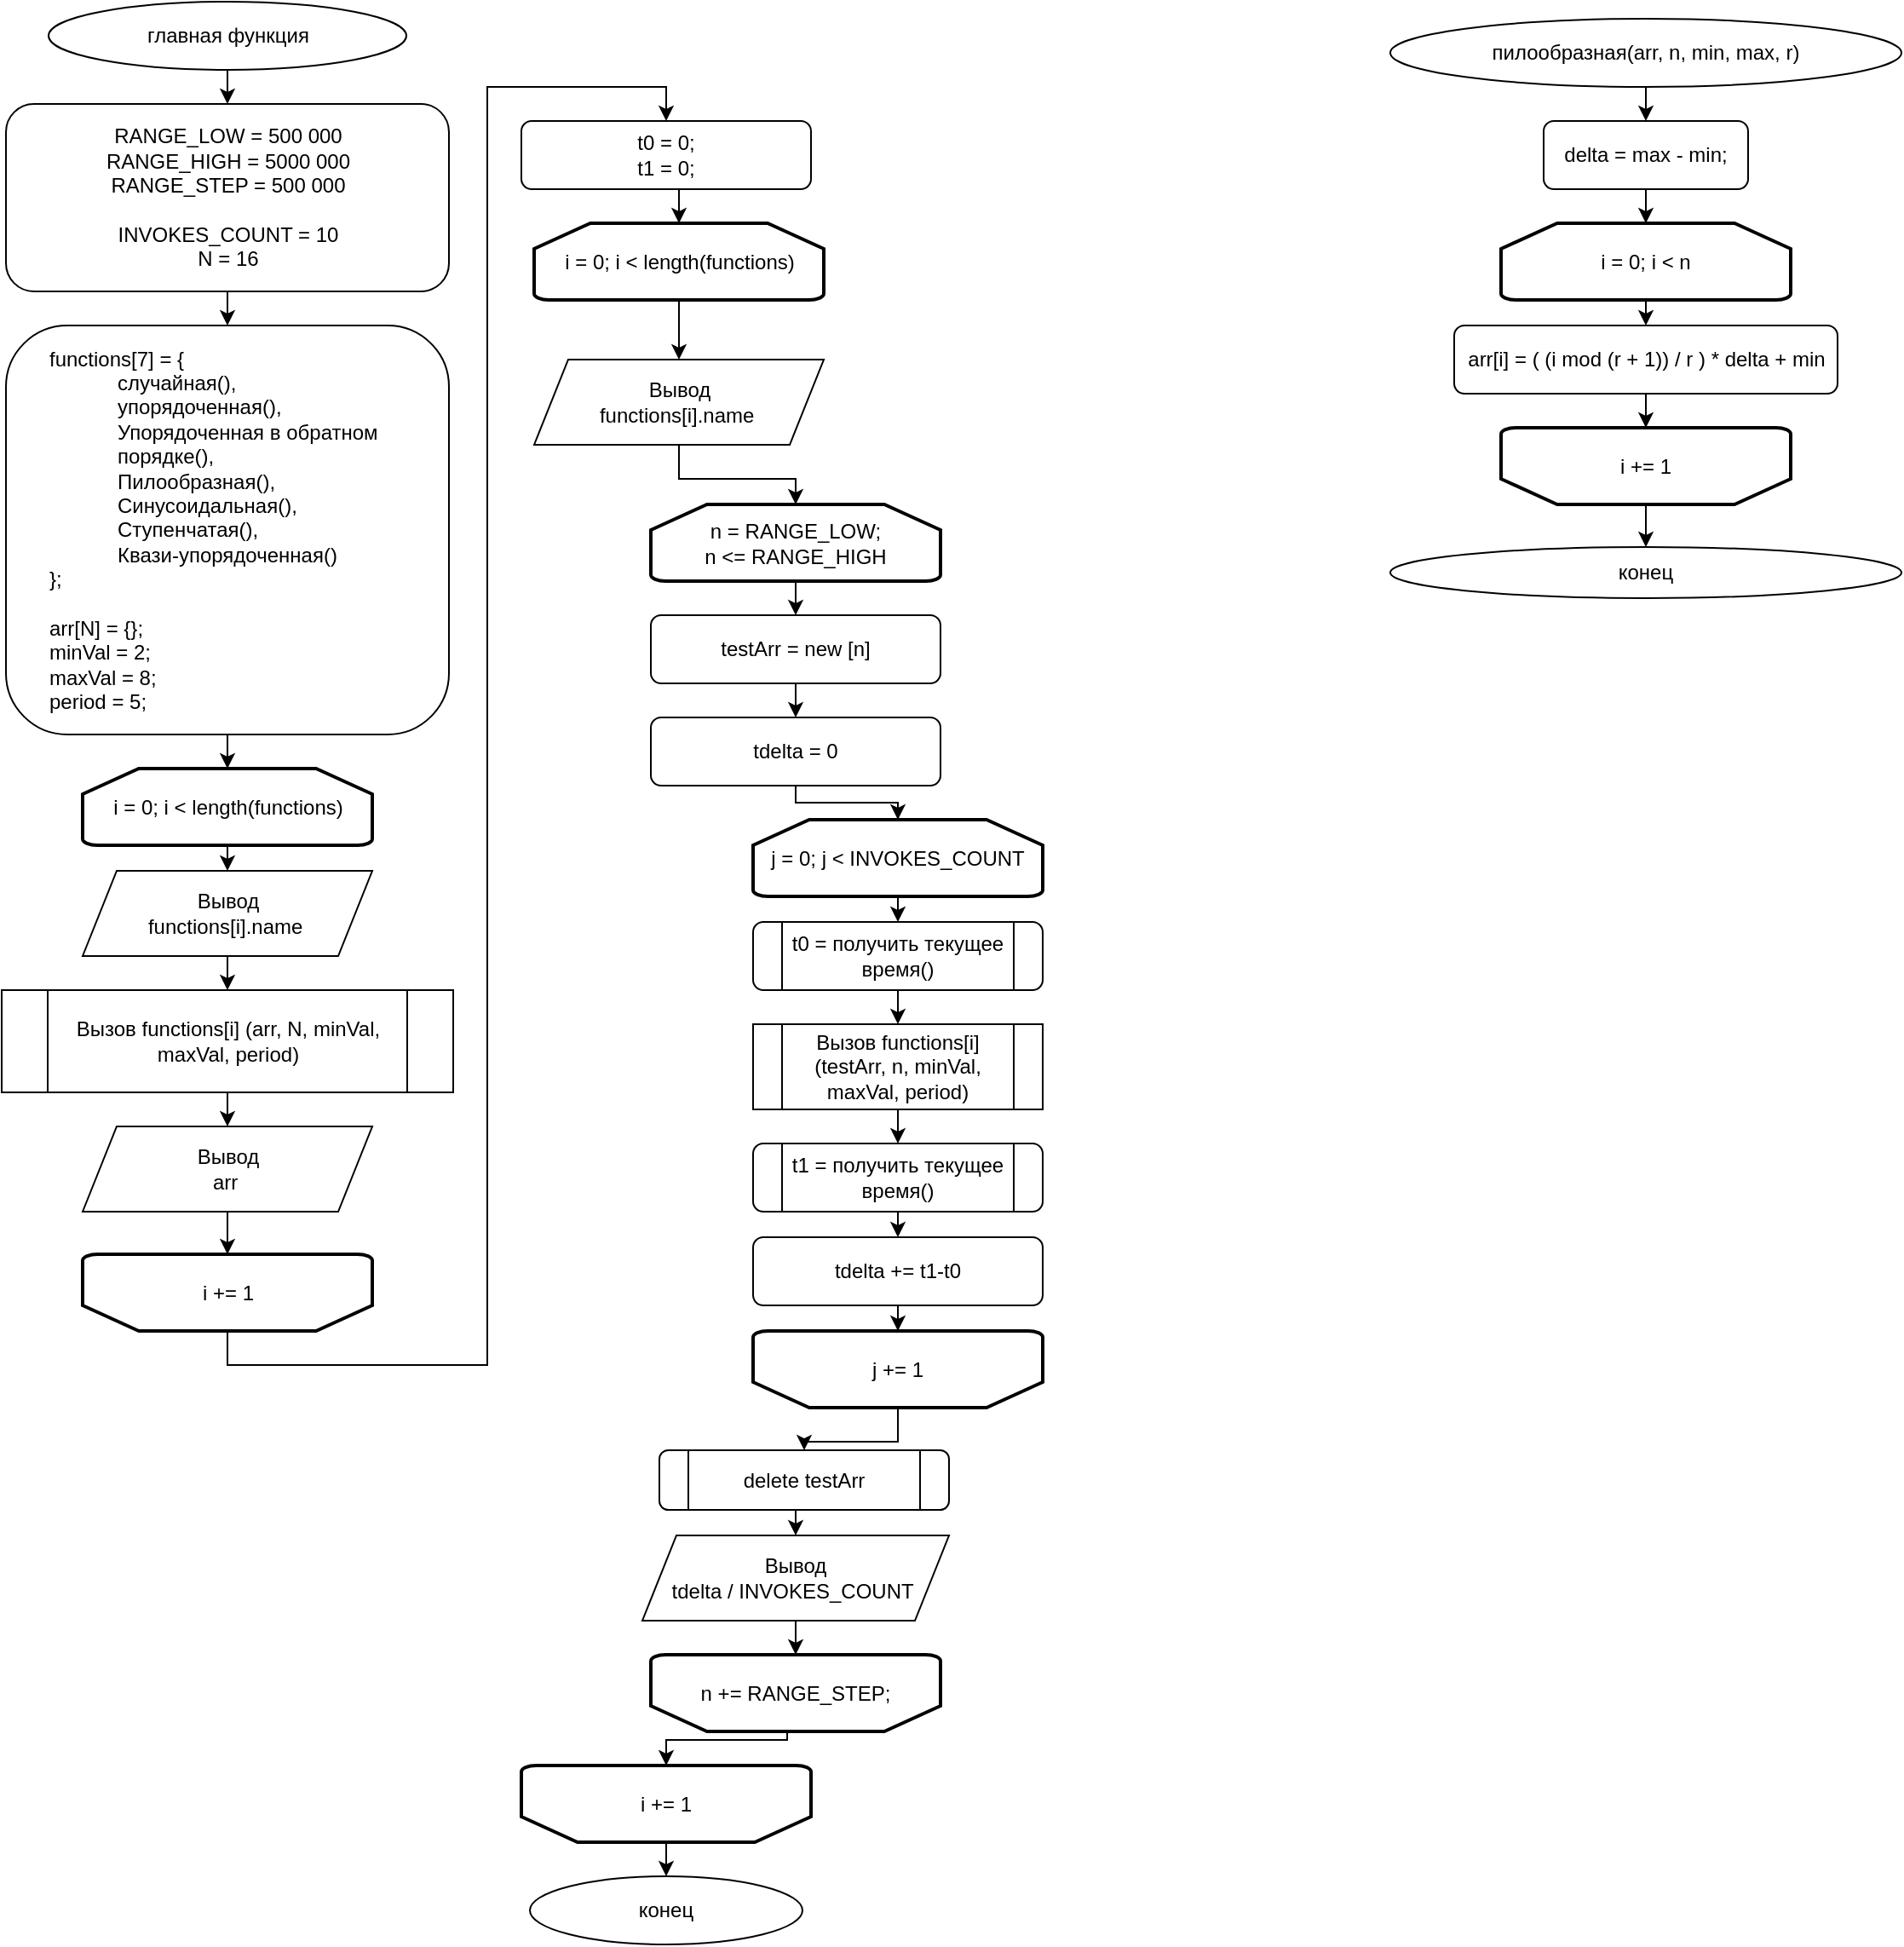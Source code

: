 <mxfile version="20.3.0" type="device"><diagram id="C5RBs43oDa-KdzZeNtuy" name="Page-1"><mxGraphModel dx="1422" dy="762" grid="1" gridSize="10" guides="1" tooltips="1" connect="1" arrows="1" fold="1" page="1" pageScale="1" pageWidth="827" pageHeight="1169" math="0" shadow="0"><root><mxCell id="WIyWlLk6GJQsqaUBKTNV-0"/><mxCell id="WIyWlLk6GJQsqaUBKTNV-1" parent="WIyWlLk6GJQsqaUBKTNV-0"/><mxCell id="ewZsLlvR3wnJiZSL5r6A-36" style="edgeStyle=orthogonalEdgeStyle;rounded=0;orthogonalLoop=1;jettySize=auto;html=1;exitX=0.5;exitY=1;exitDx=0;exitDy=0;entryX=0.5;entryY=0;entryDx=0;entryDy=0;" edge="1" parent="WIyWlLk6GJQsqaUBKTNV-1" source="ewZsLlvR3wnJiZSL5r6A-0" target="ewZsLlvR3wnJiZSL5r6A-11"><mxGeometry relative="1" as="geometry"/></mxCell><mxCell id="ewZsLlvR3wnJiZSL5r6A-0" value="главная функция" style="ellipse;whiteSpace=wrap;html=1;" vertex="1" parent="WIyWlLk6GJQsqaUBKTNV-1"><mxGeometry x="92.5" y="20" width="210" height="40" as="geometry"/></mxCell><mxCell id="ewZsLlvR3wnJiZSL5r6A-38" style="edgeStyle=orthogonalEdgeStyle;rounded=0;orthogonalLoop=1;jettySize=auto;html=1;exitX=0.5;exitY=1;exitDx=0;exitDy=0;entryX=0.5;entryY=0;entryDx=0;entryDy=0;entryPerimeter=0;" edge="1" parent="WIyWlLk6GJQsqaUBKTNV-1" source="ewZsLlvR3wnJiZSL5r6A-2" target="ewZsLlvR3wnJiZSL5r6A-20"><mxGeometry relative="1" as="geometry"/></mxCell><mxCell id="ewZsLlvR3wnJiZSL5r6A-2" value="functions[7] = {&lt;br&gt;&lt;blockquote style=&quot;margin: 0 0 0 40px; border: none; padding: 0px;&quot;&gt;случайная(),&lt;br&gt;упорядоченная(),&lt;br&gt;Упорядоченная в обратном порядке(),&lt;br&gt;Пилообразная(),&lt;br&gt;Синусоидальная(),&lt;br&gt;Ступенчатая(),&lt;br&gt;Квази-упорядоченная()&lt;/blockquote&gt;};&lt;br&gt;&lt;br&gt;arr[N] = {};&lt;br&gt;minVal = 2;&lt;br&gt;maxVal = 8;&lt;br&gt;period = 5;" style="rounded=1;whiteSpace=wrap;html=1;align=left;spacingLeft=23;" vertex="1" parent="WIyWlLk6GJQsqaUBKTNV-1"><mxGeometry x="67.5" y="210" width="260" height="240" as="geometry"/></mxCell><mxCell id="ewZsLlvR3wnJiZSL5r6A-40" style="edgeStyle=orthogonalEdgeStyle;rounded=0;orthogonalLoop=1;jettySize=auto;html=1;exitX=0.5;exitY=1;exitDx=0;exitDy=0;entryX=0.5;entryY=0;entryDx=0;entryDy=0;" edge="1" parent="WIyWlLk6GJQsqaUBKTNV-1" source="ewZsLlvR3wnJiZSL5r6A-4" target="ewZsLlvR3wnJiZSL5r6A-6"><mxGeometry relative="1" as="geometry"/></mxCell><mxCell id="ewZsLlvR3wnJiZSL5r6A-4" value="Вывод&lt;br&gt;functions[i].name&amp;nbsp;" style="shape=parallelogram;perimeter=parallelogramPerimeter;whiteSpace=wrap;html=1;fixedSize=1;" vertex="1" parent="WIyWlLk6GJQsqaUBKTNV-1"><mxGeometry x="112.5" y="530" width="170" height="50" as="geometry"/></mxCell><mxCell id="ewZsLlvR3wnJiZSL5r6A-41" style="edgeStyle=orthogonalEdgeStyle;rounded=0;orthogonalLoop=1;jettySize=auto;html=1;exitX=0.5;exitY=1;exitDx=0;exitDy=0;entryX=0.5;entryY=0;entryDx=0;entryDy=0;" edge="1" parent="WIyWlLk6GJQsqaUBKTNV-1" source="ewZsLlvR3wnJiZSL5r6A-6" target="ewZsLlvR3wnJiZSL5r6A-9"><mxGeometry relative="1" as="geometry"/></mxCell><mxCell id="ewZsLlvR3wnJiZSL5r6A-6" value="Вызов functions[i] (arr, N, minVal, maxVal, period)" style="shape=process;whiteSpace=wrap;html=1;backgroundOutline=1;" vertex="1" parent="WIyWlLk6GJQsqaUBKTNV-1"><mxGeometry x="65" y="600" width="265" height="60" as="geometry"/></mxCell><mxCell id="ewZsLlvR3wnJiZSL5r6A-42" style="edgeStyle=orthogonalEdgeStyle;rounded=0;orthogonalLoop=1;jettySize=auto;html=1;exitX=0.5;exitY=1;exitDx=0;exitDy=0;entryX=0.5;entryY=1;entryDx=0;entryDy=0;entryPerimeter=0;" edge="1" parent="WIyWlLk6GJQsqaUBKTNV-1" source="ewZsLlvR3wnJiZSL5r6A-9" target="ewZsLlvR3wnJiZSL5r6A-21"><mxGeometry relative="1" as="geometry"/></mxCell><mxCell id="ewZsLlvR3wnJiZSL5r6A-9" value="Вывод&lt;br&gt;arr&amp;nbsp;" style="shape=parallelogram;perimeter=parallelogramPerimeter;whiteSpace=wrap;html=1;fixedSize=1;" vertex="1" parent="WIyWlLk6GJQsqaUBKTNV-1"><mxGeometry x="112.5" y="680" width="170" height="50" as="geometry"/></mxCell><mxCell id="ewZsLlvR3wnJiZSL5r6A-44" style="edgeStyle=orthogonalEdgeStyle;rounded=0;orthogonalLoop=1;jettySize=auto;html=1;exitX=0.5;exitY=1;exitDx=0;exitDy=0;entryX=0.5;entryY=0;entryDx=0;entryDy=0;entryPerimeter=0;" edge="1" parent="WIyWlLk6GJQsqaUBKTNV-1" source="ewZsLlvR3wnJiZSL5r6A-10" target="ewZsLlvR3wnJiZSL5r6A-24"><mxGeometry relative="1" as="geometry"/></mxCell><mxCell id="ewZsLlvR3wnJiZSL5r6A-10" value="t0 = 0;&lt;br&gt;t1 = 0;" style="rounded=1;whiteSpace=wrap;html=1;" vertex="1" parent="WIyWlLk6GJQsqaUBKTNV-1"><mxGeometry x="370" y="90" width="170" height="40" as="geometry"/></mxCell><mxCell id="ewZsLlvR3wnJiZSL5r6A-37" style="edgeStyle=orthogonalEdgeStyle;rounded=0;orthogonalLoop=1;jettySize=auto;html=1;exitX=0.5;exitY=1;exitDx=0;exitDy=0;entryX=0.5;entryY=0;entryDx=0;entryDy=0;" edge="1" parent="WIyWlLk6GJQsqaUBKTNV-1" source="ewZsLlvR3wnJiZSL5r6A-11" target="ewZsLlvR3wnJiZSL5r6A-2"><mxGeometry relative="1" as="geometry"/></mxCell><mxCell id="ewZsLlvR3wnJiZSL5r6A-11" value="RANGE_LOW = 500 000&lt;br&gt;RANGE_HIGH = 5000 000&lt;br&gt;RANGE_STEP = 500 000&lt;br&gt;&lt;br&gt;INVOKES_COUNT = 10&lt;br&gt;N = 16" style="rounded=1;whiteSpace=wrap;html=1;" vertex="1" parent="WIyWlLk6GJQsqaUBKTNV-1"><mxGeometry x="67.5" y="80" width="260" height="110" as="geometry"/></mxCell><mxCell id="ewZsLlvR3wnJiZSL5r6A-46" style="edgeStyle=orthogonalEdgeStyle;rounded=0;orthogonalLoop=1;jettySize=auto;html=1;exitX=0.5;exitY=1;exitDx=0;exitDy=0;entryX=0.5;entryY=0;entryDx=0;entryDy=0;entryPerimeter=0;" edge="1" parent="WIyWlLk6GJQsqaUBKTNV-1" source="ewZsLlvR3wnJiZSL5r6A-14" target="ewZsLlvR3wnJiZSL5r6A-22"><mxGeometry relative="1" as="geometry"/></mxCell><mxCell id="ewZsLlvR3wnJiZSL5r6A-14" value="Вывод&lt;br&gt;functions[i].name&amp;nbsp;" style="shape=parallelogram;perimeter=parallelogramPerimeter;whiteSpace=wrap;html=1;fixedSize=1;" vertex="1" parent="WIyWlLk6GJQsqaUBKTNV-1"><mxGeometry x="377.5" y="230" width="170" height="50" as="geometry"/></mxCell><mxCell id="ewZsLlvR3wnJiZSL5r6A-39" style="edgeStyle=orthogonalEdgeStyle;rounded=0;orthogonalLoop=1;jettySize=auto;html=1;exitX=0.5;exitY=1;exitDx=0;exitDy=0;exitPerimeter=0;entryX=0.5;entryY=0;entryDx=0;entryDy=0;" edge="1" parent="WIyWlLk6GJQsqaUBKTNV-1" source="ewZsLlvR3wnJiZSL5r6A-20" target="ewZsLlvR3wnJiZSL5r6A-4"><mxGeometry relative="1" as="geometry"/></mxCell><mxCell id="ewZsLlvR3wnJiZSL5r6A-20" value="i = 0; i &amp;lt; length(functions)" style="strokeWidth=2;html=1;shape=mxgraph.flowchart.loop_limit;whiteSpace=wrap;rounded=1;verticalAlign=middle;shadow=0;flipV=0;" vertex="1" parent="WIyWlLk6GJQsqaUBKTNV-1"><mxGeometry x="112.5" y="470" width="170" height="45" as="geometry"/></mxCell><mxCell id="ewZsLlvR3wnJiZSL5r6A-43" style="edgeStyle=orthogonalEdgeStyle;rounded=0;orthogonalLoop=1;jettySize=auto;html=1;exitX=0.5;exitY=0;exitDx=0;exitDy=0;exitPerimeter=0;entryX=0.5;entryY=0;entryDx=0;entryDy=0;" edge="1" parent="WIyWlLk6GJQsqaUBKTNV-1" source="ewZsLlvR3wnJiZSL5r6A-21" target="ewZsLlvR3wnJiZSL5r6A-10"><mxGeometry relative="1" as="geometry"><Array as="points"><mxPoint x="198" y="820"/><mxPoint x="350" y="820"/><mxPoint x="350" y="70"/><mxPoint x="455" y="70"/></Array></mxGeometry></mxCell><mxCell id="ewZsLlvR3wnJiZSL5r6A-21" value="i += 1" style="strokeWidth=2;html=1;shape=mxgraph.flowchart.loop_limit;whiteSpace=wrap;rounded=1;verticalAlign=middle;shadow=0;flipV=1;" vertex="1" parent="WIyWlLk6GJQsqaUBKTNV-1"><mxGeometry x="112.5" y="755" width="170" height="45" as="geometry"/></mxCell><mxCell id="ewZsLlvR3wnJiZSL5r6A-47" style="edgeStyle=orthogonalEdgeStyle;rounded=0;orthogonalLoop=1;jettySize=auto;html=1;exitX=0.5;exitY=1;exitDx=0;exitDy=0;exitPerimeter=0;entryX=0.5;entryY=0;entryDx=0;entryDy=0;" edge="1" parent="WIyWlLk6GJQsqaUBKTNV-1" source="ewZsLlvR3wnJiZSL5r6A-22" target="ewZsLlvR3wnJiZSL5r6A-26"><mxGeometry relative="1" as="geometry"/></mxCell><mxCell id="ewZsLlvR3wnJiZSL5r6A-22" value="n = RANGE_LOW; &lt;br&gt;n &amp;lt;= RANGE_HIGH" style="strokeWidth=2;html=1;shape=mxgraph.flowchart.loop_limit;whiteSpace=wrap;rounded=1;verticalAlign=middle;shadow=0;flipV=0;" vertex="1" parent="WIyWlLk6GJQsqaUBKTNV-1"><mxGeometry x="446" y="315" width="170" height="45" as="geometry"/></mxCell><mxCell id="ewZsLlvR3wnJiZSL5r6A-58" style="edgeStyle=orthogonalEdgeStyle;rounded=0;orthogonalLoop=1;jettySize=auto;html=1;exitX=0.5;exitY=0;exitDx=0;exitDy=0;exitPerimeter=0;entryX=0.5;entryY=1;entryDx=0;entryDy=0;entryPerimeter=0;" edge="1" parent="WIyWlLk6GJQsqaUBKTNV-1" source="ewZsLlvR3wnJiZSL5r6A-23" target="ewZsLlvR3wnJiZSL5r6A-25"><mxGeometry relative="1" as="geometry"><Array as="points"><mxPoint x="526" y="1035"/><mxPoint x="526" y="1040"/><mxPoint x="455" y="1040"/></Array></mxGeometry></mxCell><mxCell id="ewZsLlvR3wnJiZSL5r6A-23" value="n += RANGE_STEP;" style="strokeWidth=2;html=1;shape=mxgraph.flowchart.loop_limit;whiteSpace=wrap;rounded=1;verticalAlign=middle;shadow=0;flipV=1;" vertex="1" parent="WIyWlLk6GJQsqaUBKTNV-1"><mxGeometry x="446" y="990" width="170" height="45" as="geometry"/></mxCell><mxCell id="ewZsLlvR3wnJiZSL5r6A-45" style="edgeStyle=orthogonalEdgeStyle;rounded=0;orthogonalLoop=1;jettySize=auto;html=1;exitX=0.5;exitY=1;exitDx=0;exitDy=0;exitPerimeter=0;entryX=0.5;entryY=0;entryDx=0;entryDy=0;" edge="1" parent="WIyWlLk6GJQsqaUBKTNV-1" source="ewZsLlvR3wnJiZSL5r6A-24" target="ewZsLlvR3wnJiZSL5r6A-14"><mxGeometry relative="1" as="geometry"/></mxCell><mxCell id="ewZsLlvR3wnJiZSL5r6A-24" value="i = 0; i &amp;lt; length(functions)" style="strokeWidth=2;html=1;shape=mxgraph.flowchart.loop_limit;whiteSpace=wrap;rounded=1;verticalAlign=middle;shadow=0;flipV=0;" vertex="1" parent="WIyWlLk6GJQsqaUBKTNV-1"><mxGeometry x="377.5" y="150" width="170" height="45" as="geometry"/></mxCell><mxCell id="ewZsLlvR3wnJiZSL5r6A-62" style="edgeStyle=orthogonalEdgeStyle;rounded=0;orthogonalLoop=1;jettySize=auto;html=1;exitX=0.5;exitY=0;exitDx=0;exitDy=0;exitPerimeter=0;entryX=0.5;entryY=0;entryDx=0;entryDy=0;" edge="1" parent="WIyWlLk6GJQsqaUBKTNV-1" source="ewZsLlvR3wnJiZSL5r6A-25" target="ewZsLlvR3wnJiZSL5r6A-60"><mxGeometry relative="1" as="geometry"/></mxCell><mxCell id="ewZsLlvR3wnJiZSL5r6A-25" value="i += 1" style="strokeWidth=2;html=1;shape=mxgraph.flowchart.loop_limit;whiteSpace=wrap;rounded=1;verticalAlign=middle;shadow=0;flipV=1;" vertex="1" parent="WIyWlLk6GJQsqaUBKTNV-1"><mxGeometry x="370" y="1055" width="170" height="45" as="geometry"/></mxCell><mxCell id="ewZsLlvR3wnJiZSL5r6A-48" style="edgeStyle=orthogonalEdgeStyle;rounded=0;orthogonalLoop=1;jettySize=auto;html=1;exitX=0.5;exitY=1;exitDx=0;exitDy=0;entryX=0.5;entryY=0;entryDx=0;entryDy=0;" edge="1" parent="WIyWlLk6GJQsqaUBKTNV-1" source="ewZsLlvR3wnJiZSL5r6A-26" target="ewZsLlvR3wnJiZSL5r6A-30"><mxGeometry relative="1" as="geometry"/></mxCell><mxCell id="ewZsLlvR3wnJiZSL5r6A-26" value="testArr = new [n]" style="rounded=1;whiteSpace=wrap;html=1;shadow=0;" vertex="1" parent="WIyWlLk6GJQsqaUBKTNV-1"><mxGeometry x="446" y="380" width="170" height="40" as="geometry"/></mxCell><mxCell id="ewZsLlvR3wnJiZSL5r6A-56" style="edgeStyle=orthogonalEdgeStyle;rounded=0;orthogonalLoop=1;jettySize=auto;html=1;exitX=0.5;exitY=1;exitDx=0;exitDy=0;entryX=0.5;entryY=0;entryDx=0;entryDy=0;" edge="1" parent="WIyWlLk6GJQsqaUBKTNV-1" source="ewZsLlvR3wnJiZSL5r6A-27" target="ewZsLlvR3wnJiZSL5r6A-34"><mxGeometry relative="1" as="geometry"/></mxCell><mxCell id="ewZsLlvR3wnJiZSL5r6A-27" value="delete testArr" style="shape=process;whiteSpace=wrap;html=1;backgroundOutline=1;rounded=1;shadow=0;" vertex="1" parent="WIyWlLk6GJQsqaUBKTNV-1"><mxGeometry x="451" y="870" width="170" height="35" as="geometry"/></mxCell><mxCell id="ewZsLlvR3wnJiZSL5r6A-50" style="edgeStyle=orthogonalEdgeStyle;rounded=0;orthogonalLoop=1;jettySize=auto;html=1;exitX=0.5;exitY=1;exitDx=0;exitDy=0;exitPerimeter=0;entryX=0.5;entryY=0;entryDx=0;entryDy=0;" edge="1" parent="WIyWlLk6GJQsqaUBKTNV-1" source="ewZsLlvR3wnJiZSL5r6A-28" target="ewZsLlvR3wnJiZSL5r6A-31"><mxGeometry relative="1" as="geometry"/></mxCell><mxCell id="ewZsLlvR3wnJiZSL5r6A-28" value="j = 0; j &amp;lt; INVOKES_COUNT" style="strokeWidth=2;html=1;shape=mxgraph.flowchart.loop_limit;whiteSpace=wrap;rounded=1;verticalAlign=middle;shadow=0;flipV=0;" vertex="1" parent="WIyWlLk6GJQsqaUBKTNV-1"><mxGeometry x="506" y="500" width="170" height="45" as="geometry"/></mxCell><mxCell id="ewZsLlvR3wnJiZSL5r6A-55" style="edgeStyle=orthogonalEdgeStyle;rounded=0;orthogonalLoop=1;jettySize=auto;html=1;exitX=0.5;exitY=0;exitDx=0;exitDy=0;exitPerimeter=0;entryX=0.5;entryY=0;entryDx=0;entryDy=0;" edge="1" parent="WIyWlLk6GJQsqaUBKTNV-1" source="ewZsLlvR3wnJiZSL5r6A-29" target="ewZsLlvR3wnJiZSL5r6A-27"><mxGeometry relative="1" as="geometry"/></mxCell><mxCell id="ewZsLlvR3wnJiZSL5r6A-29" value="j += 1" style="strokeWidth=2;html=1;shape=mxgraph.flowchart.loop_limit;whiteSpace=wrap;rounded=1;verticalAlign=middle;shadow=0;flipV=1;" vertex="1" parent="WIyWlLk6GJQsqaUBKTNV-1"><mxGeometry x="506" y="800" width="170" height="45" as="geometry"/></mxCell><mxCell id="ewZsLlvR3wnJiZSL5r6A-49" style="edgeStyle=orthogonalEdgeStyle;rounded=0;orthogonalLoop=1;jettySize=auto;html=1;exitX=0.5;exitY=1;exitDx=0;exitDy=0;entryX=0.5;entryY=0;entryDx=0;entryDy=0;entryPerimeter=0;" edge="1" parent="WIyWlLk6GJQsqaUBKTNV-1" source="ewZsLlvR3wnJiZSL5r6A-30" target="ewZsLlvR3wnJiZSL5r6A-28"><mxGeometry relative="1" as="geometry"><Array as="points"><mxPoint x="531" y="490"/><mxPoint x="591" y="490"/></Array></mxGeometry></mxCell><mxCell id="ewZsLlvR3wnJiZSL5r6A-30" value="tdelta = 0" style="rounded=1;whiteSpace=wrap;html=1;" vertex="1" parent="WIyWlLk6GJQsqaUBKTNV-1"><mxGeometry x="446" y="440" width="170" height="40" as="geometry"/></mxCell><mxCell id="ewZsLlvR3wnJiZSL5r6A-51" style="edgeStyle=orthogonalEdgeStyle;rounded=0;orthogonalLoop=1;jettySize=auto;html=1;exitX=0.5;exitY=1;exitDx=0;exitDy=0;entryX=0.5;entryY=0;entryDx=0;entryDy=0;" edge="1" parent="WIyWlLk6GJQsqaUBKTNV-1" source="ewZsLlvR3wnJiZSL5r6A-31" target="ewZsLlvR3wnJiZSL5r6A-33"><mxGeometry relative="1" as="geometry"/></mxCell><mxCell id="ewZsLlvR3wnJiZSL5r6A-31" value="t0 = получить текущее время()" style="shape=process;whiteSpace=wrap;html=1;backgroundOutline=1;rounded=1;shadow=0;" vertex="1" parent="WIyWlLk6GJQsqaUBKTNV-1"><mxGeometry x="506" y="560" width="170" height="40" as="geometry"/></mxCell><mxCell id="ewZsLlvR3wnJiZSL5r6A-53" style="edgeStyle=orthogonalEdgeStyle;rounded=0;orthogonalLoop=1;jettySize=auto;html=1;exitX=0.5;exitY=1;exitDx=0;exitDy=0;entryX=0.5;entryY=0;entryDx=0;entryDy=0;" edge="1" parent="WIyWlLk6GJQsqaUBKTNV-1" source="ewZsLlvR3wnJiZSL5r6A-32" target="ewZsLlvR3wnJiZSL5r6A-35"><mxGeometry relative="1" as="geometry"/></mxCell><mxCell id="ewZsLlvR3wnJiZSL5r6A-32" value="t1 = получить текущее время()" style="shape=process;whiteSpace=wrap;html=1;backgroundOutline=1;rounded=1;shadow=0;" vertex="1" parent="WIyWlLk6GJQsqaUBKTNV-1"><mxGeometry x="506" y="690" width="170" height="40" as="geometry"/></mxCell><mxCell id="ewZsLlvR3wnJiZSL5r6A-52" style="edgeStyle=orthogonalEdgeStyle;rounded=0;orthogonalLoop=1;jettySize=auto;html=1;exitX=0.5;exitY=1;exitDx=0;exitDy=0;entryX=0.5;entryY=0;entryDx=0;entryDy=0;" edge="1" parent="WIyWlLk6GJQsqaUBKTNV-1" source="ewZsLlvR3wnJiZSL5r6A-33" target="ewZsLlvR3wnJiZSL5r6A-32"><mxGeometry relative="1" as="geometry"/></mxCell><mxCell id="ewZsLlvR3wnJiZSL5r6A-33" value="Вызов functions[i] (testArr, n, minVal, maxVal, period)" style="shape=process;whiteSpace=wrap;html=1;backgroundOutline=1;" vertex="1" parent="WIyWlLk6GJQsqaUBKTNV-1"><mxGeometry x="506" y="620" width="170" height="50" as="geometry"/></mxCell><mxCell id="ewZsLlvR3wnJiZSL5r6A-57" style="edgeStyle=orthogonalEdgeStyle;rounded=0;orthogonalLoop=1;jettySize=auto;html=1;exitX=0.5;exitY=1;exitDx=0;exitDy=0;entryX=0.5;entryY=1;entryDx=0;entryDy=0;entryPerimeter=0;" edge="1" parent="WIyWlLk6GJQsqaUBKTNV-1" source="ewZsLlvR3wnJiZSL5r6A-34" target="ewZsLlvR3wnJiZSL5r6A-23"><mxGeometry relative="1" as="geometry"/></mxCell><mxCell id="ewZsLlvR3wnJiZSL5r6A-34" value="Вывод&lt;br&gt;tdelta / INVOKES_COUNT&amp;nbsp;" style="shape=parallelogram;perimeter=parallelogramPerimeter;whiteSpace=wrap;html=1;fixedSize=1;" vertex="1" parent="WIyWlLk6GJQsqaUBKTNV-1"><mxGeometry x="441" y="920" width="180" height="50" as="geometry"/></mxCell><mxCell id="ewZsLlvR3wnJiZSL5r6A-54" style="edgeStyle=orthogonalEdgeStyle;rounded=0;orthogonalLoop=1;jettySize=auto;html=1;exitX=0.5;exitY=1;exitDx=0;exitDy=0;entryX=0.5;entryY=1;entryDx=0;entryDy=0;entryPerimeter=0;" edge="1" parent="WIyWlLk6GJQsqaUBKTNV-1" source="ewZsLlvR3wnJiZSL5r6A-35" target="ewZsLlvR3wnJiZSL5r6A-29"><mxGeometry relative="1" as="geometry"/></mxCell><mxCell id="ewZsLlvR3wnJiZSL5r6A-35" value="tdelta += t1-t0" style="rounded=1;whiteSpace=wrap;html=1;" vertex="1" parent="WIyWlLk6GJQsqaUBKTNV-1"><mxGeometry x="506" y="745" width="170" height="40" as="geometry"/></mxCell><mxCell id="ewZsLlvR3wnJiZSL5r6A-60" value="конец" style="ellipse;whiteSpace=wrap;html=1;rounded=1;shadow=0;" vertex="1" parent="WIyWlLk6GJQsqaUBKTNV-1"><mxGeometry x="375" y="1120" width="160" height="40" as="geometry"/></mxCell><mxCell id="ewZsLlvR3wnJiZSL5r6A-61" style="edgeStyle=orthogonalEdgeStyle;rounded=0;orthogonalLoop=1;jettySize=auto;html=1;exitX=0.5;exitY=1;exitDx=0;exitDy=0;" edge="1" parent="WIyWlLk6GJQsqaUBKTNV-1" source="ewZsLlvR3wnJiZSL5r6A-2" target="ewZsLlvR3wnJiZSL5r6A-2"><mxGeometry relative="1" as="geometry"/></mxCell><mxCell id="ewZsLlvR3wnJiZSL5r6A-70" style="edgeStyle=orthogonalEdgeStyle;rounded=0;orthogonalLoop=1;jettySize=auto;html=1;exitX=0.5;exitY=1;exitDx=0;exitDy=0;entryX=0.5;entryY=0;entryDx=0;entryDy=0;" edge="1" parent="WIyWlLk6GJQsqaUBKTNV-1" source="ewZsLlvR3wnJiZSL5r6A-63" target="ewZsLlvR3wnJiZSL5r6A-64"><mxGeometry relative="1" as="geometry"/></mxCell><mxCell id="ewZsLlvR3wnJiZSL5r6A-63" value="пилообразная(arr, n, min, max, r)" style="ellipse;whiteSpace=wrap;html=1;rounded=1;shadow=0;" vertex="1" parent="WIyWlLk6GJQsqaUBKTNV-1"><mxGeometry x="880" y="30" width="300" height="40" as="geometry"/></mxCell><mxCell id="ewZsLlvR3wnJiZSL5r6A-71" style="edgeStyle=orthogonalEdgeStyle;rounded=0;orthogonalLoop=1;jettySize=auto;html=1;exitX=0.5;exitY=1;exitDx=0;exitDy=0;entryX=0.5;entryY=0;entryDx=0;entryDy=0;entryPerimeter=0;" edge="1" parent="WIyWlLk6GJQsqaUBKTNV-1" source="ewZsLlvR3wnJiZSL5r6A-64" target="ewZsLlvR3wnJiZSL5r6A-65"><mxGeometry relative="1" as="geometry"/></mxCell><mxCell id="ewZsLlvR3wnJiZSL5r6A-64" value="delta = max - min;" style="rounded=1;whiteSpace=wrap;html=1;shadow=0;" vertex="1" parent="WIyWlLk6GJQsqaUBKTNV-1"><mxGeometry x="970" y="90" width="120" height="40" as="geometry"/></mxCell><mxCell id="ewZsLlvR3wnJiZSL5r6A-72" style="edgeStyle=orthogonalEdgeStyle;rounded=0;orthogonalLoop=1;jettySize=auto;html=1;exitX=0.5;exitY=1;exitDx=0;exitDy=0;exitPerimeter=0;entryX=0.5;entryY=0;entryDx=0;entryDy=0;" edge="1" parent="WIyWlLk6GJQsqaUBKTNV-1" source="ewZsLlvR3wnJiZSL5r6A-65" target="ewZsLlvR3wnJiZSL5r6A-68"><mxGeometry relative="1" as="geometry"/></mxCell><mxCell id="ewZsLlvR3wnJiZSL5r6A-65" value="i = 0; i &amp;lt; n" style="strokeWidth=2;html=1;shape=mxgraph.flowchart.loop_limit;whiteSpace=wrap;rounded=1;verticalAlign=middle;shadow=0;flipV=0;" vertex="1" parent="WIyWlLk6GJQsqaUBKTNV-1"><mxGeometry x="945" y="150" width="170" height="45" as="geometry"/></mxCell><mxCell id="ewZsLlvR3wnJiZSL5r6A-74" style="edgeStyle=orthogonalEdgeStyle;rounded=0;orthogonalLoop=1;jettySize=auto;html=1;exitX=0.5;exitY=0;exitDx=0;exitDy=0;exitPerimeter=0;entryX=0.5;entryY=0;entryDx=0;entryDy=0;" edge="1" parent="WIyWlLk6GJQsqaUBKTNV-1" source="ewZsLlvR3wnJiZSL5r6A-66" target="ewZsLlvR3wnJiZSL5r6A-69"><mxGeometry relative="1" as="geometry"/></mxCell><mxCell id="ewZsLlvR3wnJiZSL5r6A-66" value="i += 1" style="strokeWidth=2;html=1;shape=mxgraph.flowchart.loop_limit;whiteSpace=wrap;rounded=1;verticalAlign=middle;shadow=0;flipV=1;" vertex="1" parent="WIyWlLk6GJQsqaUBKTNV-1"><mxGeometry x="945" y="270" width="170" height="45" as="geometry"/></mxCell><mxCell id="ewZsLlvR3wnJiZSL5r6A-73" style="edgeStyle=orthogonalEdgeStyle;rounded=0;orthogonalLoop=1;jettySize=auto;html=1;exitX=0.5;exitY=1;exitDx=0;exitDy=0;entryX=0.5;entryY=1;entryDx=0;entryDy=0;entryPerimeter=0;" edge="1" parent="WIyWlLk6GJQsqaUBKTNV-1" source="ewZsLlvR3wnJiZSL5r6A-68" target="ewZsLlvR3wnJiZSL5r6A-66"><mxGeometry relative="1" as="geometry"/></mxCell><mxCell id="ewZsLlvR3wnJiZSL5r6A-68" value="arr[i] = ( (i mod (r + 1)) / r ) * delta + min" style="rounded=1;whiteSpace=wrap;html=1;shadow=0;" vertex="1" parent="WIyWlLk6GJQsqaUBKTNV-1"><mxGeometry x="917.5" y="210" width="225" height="40" as="geometry"/></mxCell><mxCell id="ewZsLlvR3wnJiZSL5r6A-69" value="конец" style="ellipse;whiteSpace=wrap;html=1;rounded=1;shadow=0;" vertex="1" parent="WIyWlLk6GJQsqaUBKTNV-1"><mxGeometry x="880" y="340" width="300" height="30" as="geometry"/></mxCell></root></mxGraphModel></diagram></mxfile>
